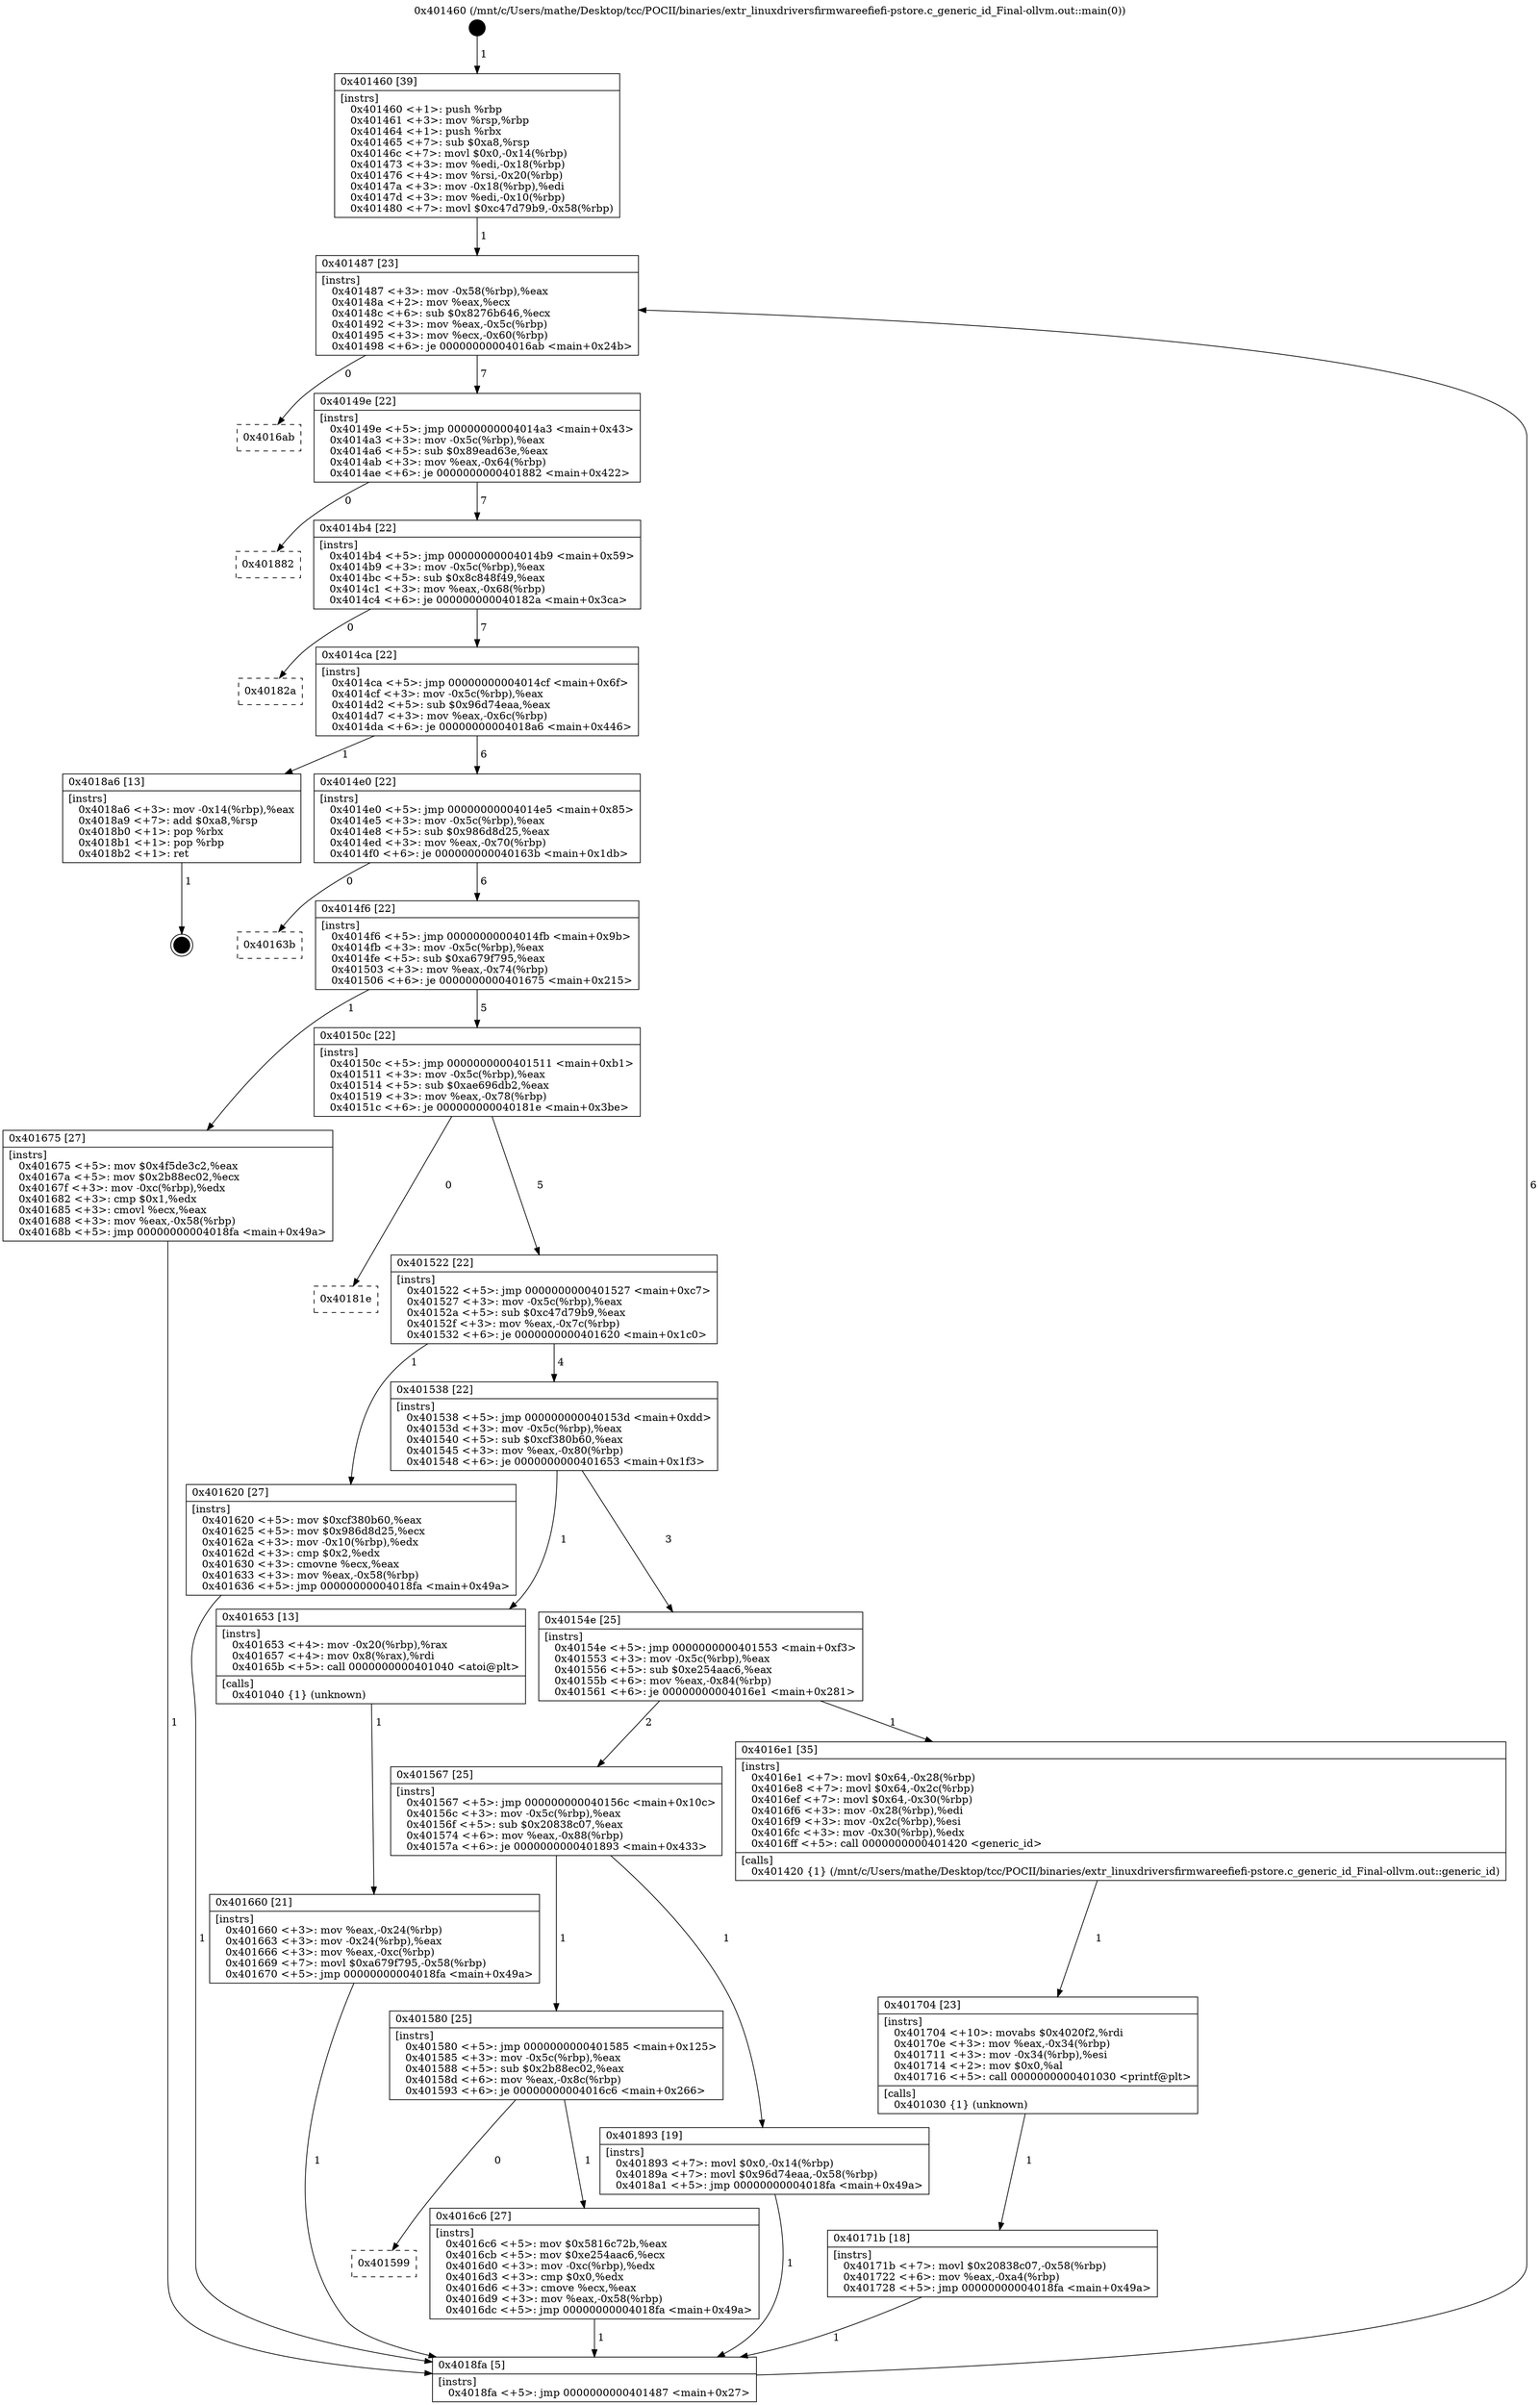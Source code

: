 digraph "0x401460" {
  label = "0x401460 (/mnt/c/Users/mathe/Desktop/tcc/POCII/binaries/extr_linuxdriversfirmwareefiefi-pstore.c_generic_id_Final-ollvm.out::main(0))"
  labelloc = "t"
  node[shape=record]

  Entry [label="",width=0.3,height=0.3,shape=circle,fillcolor=black,style=filled]
  "0x401487" [label="{
     0x401487 [23]\l
     | [instrs]\l
     &nbsp;&nbsp;0x401487 \<+3\>: mov -0x58(%rbp),%eax\l
     &nbsp;&nbsp;0x40148a \<+2\>: mov %eax,%ecx\l
     &nbsp;&nbsp;0x40148c \<+6\>: sub $0x8276b646,%ecx\l
     &nbsp;&nbsp;0x401492 \<+3\>: mov %eax,-0x5c(%rbp)\l
     &nbsp;&nbsp;0x401495 \<+3\>: mov %ecx,-0x60(%rbp)\l
     &nbsp;&nbsp;0x401498 \<+6\>: je 00000000004016ab \<main+0x24b\>\l
  }"]
  "0x4016ab" [label="{
     0x4016ab\l
  }", style=dashed]
  "0x40149e" [label="{
     0x40149e [22]\l
     | [instrs]\l
     &nbsp;&nbsp;0x40149e \<+5\>: jmp 00000000004014a3 \<main+0x43\>\l
     &nbsp;&nbsp;0x4014a3 \<+3\>: mov -0x5c(%rbp),%eax\l
     &nbsp;&nbsp;0x4014a6 \<+5\>: sub $0x89ead63e,%eax\l
     &nbsp;&nbsp;0x4014ab \<+3\>: mov %eax,-0x64(%rbp)\l
     &nbsp;&nbsp;0x4014ae \<+6\>: je 0000000000401882 \<main+0x422\>\l
  }"]
  Exit [label="",width=0.3,height=0.3,shape=circle,fillcolor=black,style=filled,peripheries=2]
  "0x401882" [label="{
     0x401882\l
  }", style=dashed]
  "0x4014b4" [label="{
     0x4014b4 [22]\l
     | [instrs]\l
     &nbsp;&nbsp;0x4014b4 \<+5\>: jmp 00000000004014b9 \<main+0x59\>\l
     &nbsp;&nbsp;0x4014b9 \<+3\>: mov -0x5c(%rbp),%eax\l
     &nbsp;&nbsp;0x4014bc \<+5\>: sub $0x8c848f49,%eax\l
     &nbsp;&nbsp;0x4014c1 \<+3\>: mov %eax,-0x68(%rbp)\l
     &nbsp;&nbsp;0x4014c4 \<+6\>: je 000000000040182a \<main+0x3ca\>\l
  }"]
  "0x40171b" [label="{
     0x40171b [18]\l
     | [instrs]\l
     &nbsp;&nbsp;0x40171b \<+7\>: movl $0x20838c07,-0x58(%rbp)\l
     &nbsp;&nbsp;0x401722 \<+6\>: mov %eax,-0xa4(%rbp)\l
     &nbsp;&nbsp;0x401728 \<+5\>: jmp 00000000004018fa \<main+0x49a\>\l
  }"]
  "0x40182a" [label="{
     0x40182a\l
  }", style=dashed]
  "0x4014ca" [label="{
     0x4014ca [22]\l
     | [instrs]\l
     &nbsp;&nbsp;0x4014ca \<+5\>: jmp 00000000004014cf \<main+0x6f\>\l
     &nbsp;&nbsp;0x4014cf \<+3\>: mov -0x5c(%rbp),%eax\l
     &nbsp;&nbsp;0x4014d2 \<+5\>: sub $0x96d74eaa,%eax\l
     &nbsp;&nbsp;0x4014d7 \<+3\>: mov %eax,-0x6c(%rbp)\l
     &nbsp;&nbsp;0x4014da \<+6\>: je 00000000004018a6 \<main+0x446\>\l
  }"]
  "0x401704" [label="{
     0x401704 [23]\l
     | [instrs]\l
     &nbsp;&nbsp;0x401704 \<+10\>: movabs $0x4020f2,%rdi\l
     &nbsp;&nbsp;0x40170e \<+3\>: mov %eax,-0x34(%rbp)\l
     &nbsp;&nbsp;0x401711 \<+3\>: mov -0x34(%rbp),%esi\l
     &nbsp;&nbsp;0x401714 \<+2\>: mov $0x0,%al\l
     &nbsp;&nbsp;0x401716 \<+5\>: call 0000000000401030 \<printf@plt\>\l
     | [calls]\l
     &nbsp;&nbsp;0x401030 \{1\} (unknown)\l
  }"]
  "0x4018a6" [label="{
     0x4018a6 [13]\l
     | [instrs]\l
     &nbsp;&nbsp;0x4018a6 \<+3\>: mov -0x14(%rbp),%eax\l
     &nbsp;&nbsp;0x4018a9 \<+7\>: add $0xa8,%rsp\l
     &nbsp;&nbsp;0x4018b0 \<+1\>: pop %rbx\l
     &nbsp;&nbsp;0x4018b1 \<+1\>: pop %rbp\l
     &nbsp;&nbsp;0x4018b2 \<+1\>: ret\l
  }"]
  "0x4014e0" [label="{
     0x4014e0 [22]\l
     | [instrs]\l
     &nbsp;&nbsp;0x4014e0 \<+5\>: jmp 00000000004014e5 \<main+0x85\>\l
     &nbsp;&nbsp;0x4014e5 \<+3\>: mov -0x5c(%rbp),%eax\l
     &nbsp;&nbsp;0x4014e8 \<+5\>: sub $0x986d8d25,%eax\l
     &nbsp;&nbsp;0x4014ed \<+3\>: mov %eax,-0x70(%rbp)\l
     &nbsp;&nbsp;0x4014f0 \<+6\>: je 000000000040163b \<main+0x1db\>\l
  }"]
  "0x401599" [label="{
     0x401599\l
  }", style=dashed]
  "0x40163b" [label="{
     0x40163b\l
  }", style=dashed]
  "0x4014f6" [label="{
     0x4014f6 [22]\l
     | [instrs]\l
     &nbsp;&nbsp;0x4014f6 \<+5\>: jmp 00000000004014fb \<main+0x9b\>\l
     &nbsp;&nbsp;0x4014fb \<+3\>: mov -0x5c(%rbp),%eax\l
     &nbsp;&nbsp;0x4014fe \<+5\>: sub $0xa679f795,%eax\l
     &nbsp;&nbsp;0x401503 \<+3\>: mov %eax,-0x74(%rbp)\l
     &nbsp;&nbsp;0x401506 \<+6\>: je 0000000000401675 \<main+0x215\>\l
  }"]
  "0x4016c6" [label="{
     0x4016c6 [27]\l
     | [instrs]\l
     &nbsp;&nbsp;0x4016c6 \<+5\>: mov $0x5816c72b,%eax\l
     &nbsp;&nbsp;0x4016cb \<+5\>: mov $0xe254aac6,%ecx\l
     &nbsp;&nbsp;0x4016d0 \<+3\>: mov -0xc(%rbp),%edx\l
     &nbsp;&nbsp;0x4016d3 \<+3\>: cmp $0x0,%edx\l
     &nbsp;&nbsp;0x4016d6 \<+3\>: cmove %ecx,%eax\l
     &nbsp;&nbsp;0x4016d9 \<+3\>: mov %eax,-0x58(%rbp)\l
     &nbsp;&nbsp;0x4016dc \<+5\>: jmp 00000000004018fa \<main+0x49a\>\l
  }"]
  "0x401675" [label="{
     0x401675 [27]\l
     | [instrs]\l
     &nbsp;&nbsp;0x401675 \<+5\>: mov $0x4f5de3c2,%eax\l
     &nbsp;&nbsp;0x40167a \<+5\>: mov $0x2b88ec02,%ecx\l
     &nbsp;&nbsp;0x40167f \<+3\>: mov -0xc(%rbp),%edx\l
     &nbsp;&nbsp;0x401682 \<+3\>: cmp $0x1,%edx\l
     &nbsp;&nbsp;0x401685 \<+3\>: cmovl %ecx,%eax\l
     &nbsp;&nbsp;0x401688 \<+3\>: mov %eax,-0x58(%rbp)\l
     &nbsp;&nbsp;0x40168b \<+5\>: jmp 00000000004018fa \<main+0x49a\>\l
  }"]
  "0x40150c" [label="{
     0x40150c [22]\l
     | [instrs]\l
     &nbsp;&nbsp;0x40150c \<+5\>: jmp 0000000000401511 \<main+0xb1\>\l
     &nbsp;&nbsp;0x401511 \<+3\>: mov -0x5c(%rbp),%eax\l
     &nbsp;&nbsp;0x401514 \<+5\>: sub $0xae696db2,%eax\l
     &nbsp;&nbsp;0x401519 \<+3\>: mov %eax,-0x78(%rbp)\l
     &nbsp;&nbsp;0x40151c \<+6\>: je 000000000040181e \<main+0x3be\>\l
  }"]
  "0x401580" [label="{
     0x401580 [25]\l
     | [instrs]\l
     &nbsp;&nbsp;0x401580 \<+5\>: jmp 0000000000401585 \<main+0x125\>\l
     &nbsp;&nbsp;0x401585 \<+3\>: mov -0x5c(%rbp),%eax\l
     &nbsp;&nbsp;0x401588 \<+5\>: sub $0x2b88ec02,%eax\l
     &nbsp;&nbsp;0x40158d \<+6\>: mov %eax,-0x8c(%rbp)\l
     &nbsp;&nbsp;0x401593 \<+6\>: je 00000000004016c6 \<main+0x266\>\l
  }"]
  "0x40181e" [label="{
     0x40181e\l
  }", style=dashed]
  "0x401522" [label="{
     0x401522 [22]\l
     | [instrs]\l
     &nbsp;&nbsp;0x401522 \<+5\>: jmp 0000000000401527 \<main+0xc7\>\l
     &nbsp;&nbsp;0x401527 \<+3\>: mov -0x5c(%rbp),%eax\l
     &nbsp;&nbsp;0x40152a \<+5\>: sub $0xc47d79b9,%eax\l
     &nbsp;&nbsp;0x40152f \<+3\>: mov %eax,-0x7c(%rbp)\l
     &nbsp;&nbsp;0x401532 \<+6\>: je 0000000000401620 \<main+0x1c0\>\l
  }"]
  "0x401893" [label="{
     0x401893 [19]\l
     | [instrs]\l
     &nbsp;&nbsp;0x401893 \<+7\>: movl $0x0,-0x14(%rbp)\l
     &nbsp;&nbsp;0x40189a \<+7\>: movl $0x96d74eaa,-0x58(%rbp)\l
     &nbsp;&nbsp;0x4018a1 \<+5\>: jmp 00000000004018fa \<main+0x49a\>\l
  }"]
  "0x401620" [label="{
     0x401620 [27]\l
     | [instrs]\l
     &nbsp;&nbsp;0x401620 \<+5\>: mov $0xcf380b60,%eax\l
     &nbsp;&nbsp;0x401625 \<+5\>: mov $0x986d8d25,%ecx\l
     &nbsp;&nbsp;0x40162a \<+3\>: mov -0x10(%rbp),%edx\l
     &nbsp;&nbsp;0x40162d \<+3\>: cmp $0x2,%edx\l
     &nbsp;&nbsp;0x401630 \<+3\>: cmovne %ecx,%eax\l
     &nbsp;&nbsp;0x401633 \<+3\>: mov %eax,-0x58(%rbp)\l
     &nbsp;&nbsp;0x401636 \<+5\>: jmp 00000000004018fa \<main+0x49a\>\l
  }"]
  "0x401538" [label="{
     0x401538 [22]\l
     | [instrs]\l
     &nbsp;&nbsp;0x401538 \<+5\>: jmp 000000000040153d \<main+0xdd\>\l
     &nbsp;&nbsp;0x40153d \<+3\>: mov -0x5c(%rbp),%eax\l
     &nbsp;&nbsp;0x401540 \<+5\>: sub $0xcf380b60,%eax\l
     &nbsp;&nbsp;0x401545 \<+3\>: mov %eax,-0x80(%rbp)\l
     &nbsp;&nbsp;0x401548 \<+6\>: je 0000000000401653 \<main+0x1f3\>\l
  }"]
  "0x4018fa" [label="{
     0x4018fa [5]\l
     | [instrs]\l
     &nbsp;&nbsp;0x4018fa \<+5\>: jmp 0000000000401487 \<main+0x27\>\l
  }"]
  "0x401460" [label="{
     0x401460 [39]\l
     | [instrs]\l
     &nbsp;&nbsp;0x401460 \<+1\>: push %rbp\l
     &nbsp;&nbsp;0x401461 \<+3\>: mov %rsp,%rbp\l
     &nbsp;&nbsp;0x401464 \<+1\>: push %rbx\l
     &nbsp;&nbsp;0x401465 \<+7\>: sub $0xa8,%rsp\l
     &nbsp;&nbsp;0x40146c \<+7\>: movl $0x0,-0x14(%rbp)\l
     &nbsp;&nbsp;0x401473 \<+3\>: mov %edi,-0x18(%rbp)\l
     &nbsp;&nbsp;0x401476 \<+4\>: mov %rsi,-0x20(%rbp)\l
     &nbsp;&nbsp;0x40147a \<+3\>: mov -0x18(%rbp),%edi\l
     &nbsp;&nbsp;0x40147d \<+3\>: mov %edi,-0x10(%rbp)\l
     &nbsp;&nbsp;0x401480 \<+7\>: movl $0xc47d79b9,-0x58(%rbp)\l
  }"]
  "0x401567" [label="{
     0x401567 [25]\l
     | [instrs]\l
     &nbsp;&nbsp;0x401567 \<+5\>: jmp 000000000040156c \<main+0x10c\>\l
     &nbsp;&nbsp;0x40156c \<+3\>: mov -0x5c(%rbp),%eax\l
     &nbsp;&nbsp;0x40156f \<+5\>: sub $0x20838c07,%eax\l
     &nbsp;&nbsp;0x401574 \<+6\>: mov %eax,-0x88(%rbp)\l
     &nbsp;&nbsp;0x40157a \<+6\>: je 0000000000401893 \<main+0x433\>\l
  }"]
  "0x401653" [label="{
     0x401653 [13]\l
     | [instrs]\l
     &nbsp;&nbsp;0x401653 \<+4\>: mov -0x20(%rbp),%rax\l
     &nbsp;&nbsp;0x401657 \<+4\>: mov 0x8(%rax),%rdi\l
     &nbsp;&nbsp;0x40165b \<+5\>: call 0000000000401040 \<atoi@plt\>\l
     | [calls]\l
     &nbsp;&nbsp;0x401040 \{1\} (unknown)\l
  }"]
  "0x40154e" [label="{
     0x40154e [25]\l
     | [instrs]\l
     &nbsp;&nbsp;0x40154e \<+5\>: jmp 0000000000401553 \<main+0xf3\>\l
     &nbsp;&nbsp;0x401553 \<+3\>: mov -0x5c(%rbp),%eax\l
     &nbsp;&nbsp;0x401556 \<+5\>: sub $0xe254aac6,%eax\l
     &nbsp;&nbsp;0x40155b \<+6\>: mov %eax,-0x84(%rbp)\l
     &nbsp;&nbsp;0x401561 \<+6\>: je 00000000004016e1 \<main+0x281\>\l
  }"]
  "0x401660" [label="{
     0x401660 [21]\l
     | [instrs]\l
     &nbsp;&nbsp;0x401660 \<+3\>: mov %eax,-0x24(%rbp)\l
     &nbsp;&nbsp;0x401663 \<+3\>: mov -0x24(%rbp),%eax\l
     &nbsp;&nbsp;0x401666 \<+3\>: mov %eax,-0xc(%rbp)\l
     &nbsp;&nbsp;0x401669 \<+7\>: movl $0xa679f795,-0x58(%rbp)\l
     &nbsp;&nbsp;0x401670 \<+5\>: jmp 00000000004018fa \<main+0x49a\>\l
  }"]
  "0x4016e1" [label="{
     0x4016e1 [35]\l
     | [instrs]\l
     &nbsp;&nbsp;0x4016e1 \<+7\>: movl $0x64,-0x28(%rbp)\l
     &nbsp;&nbsp;0x4016e8 \<+7\>: movl $0x64,-0x2c(%rbp)\l
     &nbsp;&nbsp;0x4016ef \<+7\>: movl $0x64,-0x30(%rbp)\l
     &nbsp;&nbsp;0x4016f6 \<+3\>: mov -0x28(%rbp),%edi\l
     &nbsp;&nbsp;0x4016f9 \<+3\>: mov -0x2c(%rbp),%esi\l
     &nbsp;&nbsp;0x4016fc \<+3\>: mov -0x30(%rbp),%edx\l
     &nbsp;&nbsp;0x4016ff \<+5\>: call 0000000000401420 \<generic_id\>\l
     | [calls]\l
     &nbsp;&nbsp;0x401420 \{1\} (/mnt/c/Users/mathe/Desktop/tcc/POCII/binaries/extr_linuxdriversfirmwareefiefi-pstore.c_generic_id_Final-ollvm.out::generic_id)\l
  }"]
  Entry -> "0x401460" [label=" 1"]
  "0x401487" -> "0x4016ab" [label=" 0"]
  "0x401487" -> "0x40149e" [label=" 7"]
  "0x4018a6" -> Exit [label=" 1"]
  "0x40149e" -> "0x401882" [label=" 0"]
  "0x40149e" -> "0x4014b4" [label=" 7"]
  "0x401893" -> "0x4018fa" [label=" 1"]
  "0x4014b4" -> "0x40182a" [label=" 0"]
  "0x4014b4" -> "0x4014ca" [label=" 7"]
  "0x40171b" -> "0x4018fa" [label=" 1"]
  "0x4014ca" -> "0x4018a6" [label=" 1"]
  "0x4014ca" -> "0x4014e0" [label=" 6"]
  "0x401704" -> "0x40171b" [label=" 1"]
  "0x4014e0" -> "0x40163b" [label=" 0"]
  "0x4014e0" -> "0x4014f6" [label=" 6"]
  "0x4016e1" -> "0x401704" [label=" 1"]
  "0x4014f6" -> "0x401675" [label=" 1"]
  "0x4014f6" -> "0x40150c" [label=" 5"]
  "0x4016c6" -> "0x4018fa" [label=" 1"]
  "0x40150c" -> "0x40181e" [label=" 0"]
  "0x40150c" -> "0x401522" [label=" 5"]
  "0x401580" -> "0x4016c6" [label=" 1"]
  "0x401522" -> "0x401620" [label=" 1"]
  "0x401522" -> "0x401538" [label=" 4"]
  "0x401620" -> "0x4018fa" [label=" 1"]
  "0x401460" -> "0x401487" [label=" 1"]
  "0x4018fa" -> "0x401487" [label=" 6"]
  "0x401580" -> "0x401599" [label=" 0"]
  "0x401538" -> "0x401653" [label=" 1"]
  "0x401538" -> "0x40154e" [label=" 3"]
  "0x401653" -> "0x401660" [label=" 1"]
  "0x401660" -> "0x4018fa" [label=" 1"]
  "0x401675" -> "0x4018fa" [label=" 1"]
  "0x401567" -> "0x401893" [label=" 1"]
  "0x40154e" -> "0x4016e1" [label=" 1"]
  "0x40154e" -> "0x401567" [label=" 2"]
  "0x401567" -> "0x401580" [label=" 1"]
}
